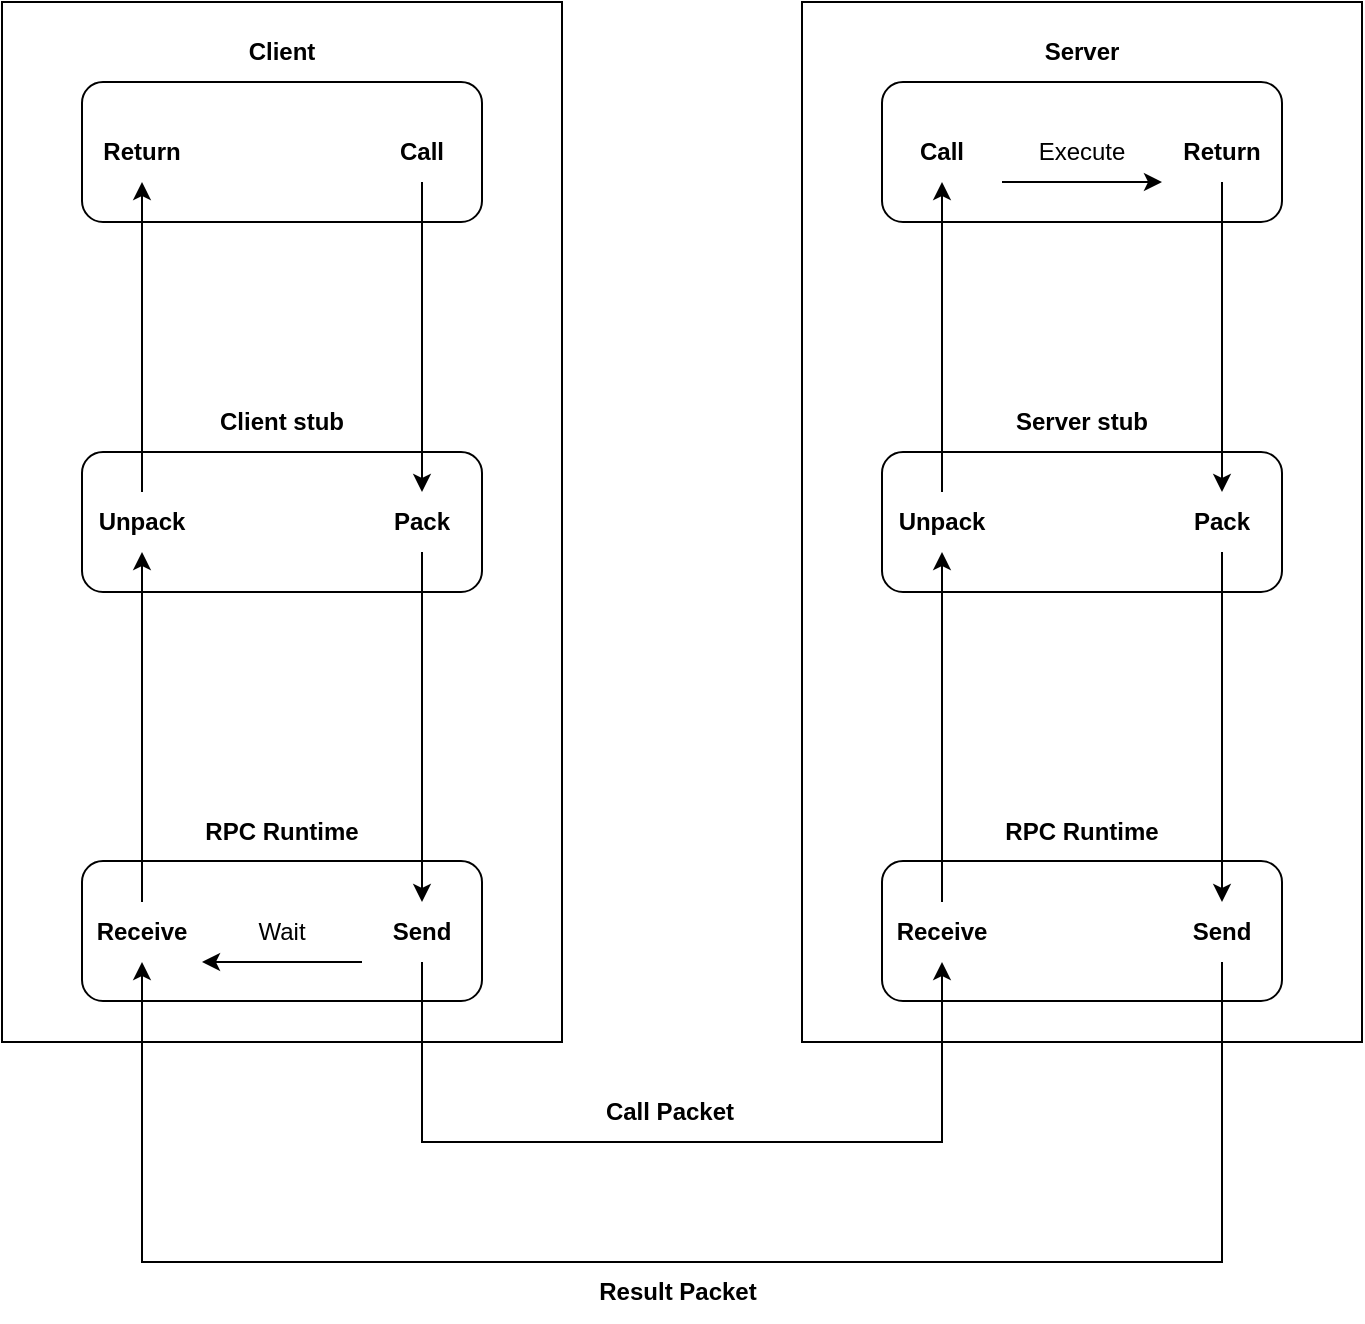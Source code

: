 <mxfile version="20.2.3" type="github">
  <diagram id="DQsNjmTBm-c8b4Gn2acZ" name="페이지-1">
    <mxGraphModel dx="1164" dy="1247" grid="1" gridSize="10" guides="1" tooltips="1" connect="1" arrows="1" fold="1" page="1" pageScale="1" pageWidth="827" pageHeight="1169" math="0" shadow="0">
      <root>
        <mxCell id="0" />
        <mxCell id="1" parent="0" />
        <mxCell id="6TkwJjiLcpU4wAceb9oj-1" value="" style="rounded=0;whiteSpace=wrap;html=1;" vertex="1" parent="1">
          <mxGeometry x="80" y="120" width="280" height="520" as="geometry" />
        </mxCell>
        <mxCell id="6TkwJjiLcpU4wAceb9oj-2" value="" style="rounded=0;whiteSpace=wrap;html=1;" vertex="1" parent="1">
          <mxGeometry x="480" y="120" width="280" height="520" as="geometry" />
        </mxCell>
        <mxCell id="6TkwJjiLcpU4wAceb9oj-3" value="" style="rounded=1;whiteSpace=wrap;html=1;" vertex="1" parent="1">
          <mxGeometry x="120" y="160" width="200" height="70" as="geometry" />
        </mxCell>
        <mxCell id="6TkwJjiLcpU4wAceb9oj-8" value="Client" style="text;html=1;strokeColor=none;fillColor=none;align=center;verticalAlign=middle;whiteSpace=wrap;rounded=0;fontStyle=1" vertex="1" parent="1">
          <mxGeometry x="190" y="130" width="60" height="30" as="geometry" />
        </mxCell>
        <mxCell id="6TkwJjiLcpU4wAceb9oj-9" value="Return" style="text;html=1;strokeColor=none;fillColor=none;align=center;verticalAlign=middle;whiteSpace=wrap;rounded=0;fontStyle=1" vertex="1" parent="1">
          <mxGeometry x="120" y="180" width="60" height="30" as="geometry" />
        </mxCell>
        <mxCell id="6TkwJjiLcpU4wAceb9oj-10" value="Call" style="text;html=1;strokeColor=none;fillColor=none;align=center;verticalAlign=middle;whiteSpace=wrap;rounded=0;fontStyle=1" vertex="1" parent="1">
          <mxGeometry x="260" y="180" width="60" height="30" as="geometry" />
        </mxCell>
        <mxCell id="6TkwJjiLcpU4wAceb9oj-11" value="" style="rounded=1;whiteSpace=wrap;html=1;" vertex="1" parent="1">
          <mxGeometry x="120" y="345" width="200" height="70" as="geometry" />
        </mxCell>
        <mxCell id="6TkwJjiLcpU4wAceb9oj-12" value="" style="rounded=1;whiteSpace=wrap;html=1;" vertex="1" parent="1">
          <mxGeometry x="120" y="549.5" width="200" height="70" as="geometry" />
        </mxCell>
        <mxCell id="6TkwJjiLcpU4wAceb9oj-13" value="" style="rounded=1;whiteSpace=wrap;html=1;" vertex="1" parent="1">
          <mxGeometry x="520" y="160" width="200" height="70" as="geometry" />
        </mxCell>
        <mxCell id="6TkwJjiLcpU4wAceb9oj-14" value="" style="rounded=1;whiteSpace=wrap;html=1;" vertex="1" parent="1">
          <mxGeometry x="520" y="345" width="200" height="70" as="geometry" />
        </mxCell>
        <mxCell id="6TkwJjiLcpU4wAceb9oj-15" value="" style="rounded=1;whiteSpace=wrap;html=1;" vertex="1" parent="1">
          <mxGeometry x="520" y="549.5" width="200" height="70" as="geometry" />
        </mxCell>
        <mxCell id="6TkwJjiLcpU4wAceb9oj-16" value="Unpack" style="text;html=1;strokeColor=none;fillColor=none;align=center;verticalAlign=middle;whiteSpace=wrap;rounded=0;fontStyle=1" vertex="1" parent="1">
          <mxGeometry x="120" y="365" width="60" height="30" as="geometry" />
        </mxCell>
        <mxCell id="6TkwJjiLcpU4wAceb9oj-17" value="Pack" style="text;html=1;strokeColor=none;fillColor=none;align=center;verticalAlign=middle;whiteSpace=wrap;rounded=0;fontStyle=1" vertex="1" parent="1">
          <mxGeometry x="260" y="365" width="60" height="30" as="geometry" />
        </mxCell>
        <mxCell id="6TkwJjiLcpU4wAceb9oj-18" value="Receive" style="text;html=1;strokeColor=none;fillColor=none;align=center;verticalAlign=middle;whiteSpace=wrap;rounded=0;fontStyle=1" vertex="1" parent="1">
          <mxGeometry x="120" y="570" width="60" height="30" as="geometry" />
        </mxCell>
        <mxCell id="6TkwJjiLcpU4wAceb9oj-19" value="Send" style="text;html=1;strokeColor=none;fillColor=none;align=center;verticalAlign=middle;whiteSpace=wrap;rounded=0;fontStyle=1" vertex="1" parent="1">
          <mxGeometry x="260" y="570" width="60" height="30" as="geometry" />
        </mxCell>
        <mxCell id="6TkwJjiLcpU4wAceb9oj-20" value="Receive" style="text;html=1;strokeColor=none;fillColor=none;align=center;verticalAlign=middle;whiteSpace=wrap;rounded=0;fontStyle=1" vertex="1" parent="1">
          <mxGeometry x="520" y="570" width="60" height="30" as="geometry" />
        </mxCell>
        <mxCell id="6TkwJjiLcpU4wAceb9oj-21" value="Send" style="text;html=1;strokeColor=none;fillColor=none;align=center;verticalAlign=middle;whiteSpace=wrap;rounded=0;fontStyle=1" vertex="1" parent="1">
          <mxGeometry x="660" y="570" width="60" height="30" as="geometry" />
        </mxCell>
        <mxCell id="6TkwJjiLcpU4wAceb9oj-22" value="Unpack" style="text;html=1;strokeColor=none;fillColor=none;align=center;verticalAlign=middle;whiteSpace=wrap;rounded=0;fontStyle=1" vertex="1" parent="1">
          <mxGeometry x="520" y="365" width="60" height="30" as="geometry" />
        </mxCell>
        <mxCell id="6TkwJjiLcpU4wAceb9oj-23" value="Pack" style="text;html=1;strokeColor=none;fillColor=none;align=center;verticalAlign=middle;whiteSpace=wrap;rounded=0;fontStyle=1" vertex="1" parent="1">
          <mxGeometry x="660" y="365" width="60" height="30" as="geometry" />
        </mxCell>
        <mxCell id="6TkwJjiLcpU4wAceb9oj-24" value="Call" style="text;html=1;strokeColor=none;fillColor=none;align=center;verticalAlign=middle;whiteSpace=wrap;rounded=0;fontStyle=1" vertex="1" parent="1">
          <mxGeometry x="520" y="180" width="60" height="30" as="geometry" />
        </mxCell>
        <mxCell id="6TkwJjiLcpU4wAceb9oj-25" value="Return" style="text;html=1;strokeColor=none;fillColor=none;align=center;verticalAlign=middle;whiteSpace=wrap;rounded=0;fontStyle=1" vertex="1" parent="1">
          <mxGeometry x="660" y="180" width="60" height="30" as="geometry" />
        </mxCell>
        <mxCell id="6TkwJjiLcpU4wAceb9oj-26" value="Client stub" style="text;html=1;strokeColor=none;fillColor=none;align=center;verticalAlign=middle;whiteSpace=wrap;rounded=0;fontStyle=1" vertex="1" parent="1">
          <mxGeometry x="185" y="315" width="70" height="30" as="geometry" />
        </mxCell>
        <mxCell id="6TkwJjiLcpU4wAceb9oj-27" value="RPC Runtime" style="text;html=1;strokeColor=none;fillColor=none;align=center;verticalAlign=middle;whiteSpace=wrap;rounded=0;fontStyle=1" vertex="1" parent="1">
          <mxGeometry x="180" y="519.5" width="80" height="30" as="geometry" />
        </mxCell>
        <mxCell id="6TkwJjiLcpU4wAceb9oj-28" value="Server" style="text;html=1;strokeColor=none;fillColor=none;align=center;verticalAlign=middle;whiteSpace=wrap;rounded=0;fontStyle=1" vertex="1" parent="1">
          <mxGeometry x="590" y="130" width="60" height="30" as="geometry" />
        </mxCell>
        <mxCell id="6TkwJjiLcpU4wAceb9oj-29" value="Server stub" style="text;html=1;strokeColor=none;fillColor=none;align=center;verticalAlign=middle;whiteSpace=wrap;rounded=0;fontStyle=1" vertex="1" parent="1">
          <mxGeometry x="585" y="315" width="70" height="30" as="geometry" />
        </mxCell>
        <mxCell id="6TkwJjiLcpU4wAceb9oj-30" value="RPC Runtime" style="text;html=1;strokeColor=none;fillColor=none;align=center;verticalAlign=middle;whiteSpace=wrap;rounded=0;fontStyle=1" vertex="1" parent="1">
          <mxGeometry x="580" y="519.5" width="80" height="30" as="geometry" />
        </mxCell>
        <mxCell id="6TkwJjiLcpU4wAceb9oj-31" value="" style="endArrow=classic;html=1;rounded=0;entryX=0.5;entryY=1;entryDx=0;entryDy=0;exitX=0.5;exitY=0;exitDx=0;exitDy=0;" edge="1" parent="1" source="6TkwJjiLcpU4wAceb9oj-16" target="6TkwJjiLcpU4wAceb9oj-9">
          <mxGeometry width="50" height="50" relative="1" as="geometry">
            <mxPoint x="390" y="640" as="sourcePoint" />
            <mxPoint x="440" y="590" as="targetPoint" />
          </mxGeometry>
        </mxCell>
        <mxCell id="6TkwJjiLcpU4wAceb9oj-32" value="" style="endArrow=classic;html=1;rounded=0;entryX=0.5;entryY=1;entryDx=0;entryDy=0;" edge="1" parent="1" source="6TkwJjiLcpU4wAceb9oj-18" target="6TkwJjiLcpU4wAceb9oj-16">
          <mxGeometry width="50" height="50" relative="1" as="geometry">
            <mxPoint x="390" y="640" as="sourcePoint" />
            <mxPoint x="440" y="590" as="targetPoint" />
          </mxGeometry>
        </mxCell>
        <mxCell id="6TkwJjiLcpU4wAceb9oj-33" value="" style="endArrow=classic;html=1;rounded=0;exitX=0.5;exitY=1;exitDx=0;exitDy=0;entryX=0.5;entryY=0;entryDx=0;entryDy=0;" edge="1" parent="1" source="6TkwJjiLcpU4wAceb9oj-10" target="6TkwJjiLcpU4wAceb9oj-17">
          <mxGeometry width="50" height="50" relative="1" as="geometry">
            <mxPoint x="390" y="640" as="sourcePoint" />
            <mxPoint x="440" y="590" as="targetPoint" />
          </mxGeometry>
        </mxCell>
        <mxCell id="6TkwJjiLcpU4wAceb9oj-34" value="" style="endArrow=classic;html=1;rounded=0;exitX=0.5;exitY=1;exitDx=0;exitDy=0;" edge="1" parent="1" source="6TkwJjiLcpU4wAceb9oj-17" target="6TkwJjiLcpU4wAceb9oj-19">
          <mxGeometry width="50" height="50" relative="1" as="geometry">
            <mxPoint x="390" y="640" as="sourcePoint" />
            <mxPoint x="440" y="590" as="targetPoint" />
          </mxGeometry>
        </mxCell>
        <mxCell id="6TkwJjiLcpU4wAceb9oj-35" value="" style="endArrow=classic;html=1;rounded=0;entryX=0.5;entryY=1;entryDx=0;entryDy=0;exitX=0.5;exitY=0;exitDx=0;exitDy=0;" edge="1" parent="1" source="6TkwJjiLcpU4wAceb9oj-22" target="6TkwJjiLcpU4wAceb9oj-24">
          <mxGeometry width="50" height="50" relative="1" as="geometry">
            <mxPoint x="390" y="640" as="sourcePoint" />
            <mxPoint x="440" y="590" as="targetPoint" />
          </mxGeometry>
        </mxCell>
        <mxCell id="6TkwJjiLcpU4wAceb9oj-36" value="" style="endArrow=classic;html=1;rounded=0;entryX=0.5;entryY=1;entryDx=0;entryDy=0;" edge="1" parent="1" source="6TkwJjiLcpU4wAceb9oj-20" target="6TkwJjiLcpU4wAceb9oj-22">
          <mxGeometry width="50" height="50" relative="1" as="geometry">
            <mxPoint x="390" y="640" as="sourcePoint" />
            <mxPoint x="440" y="590" as="targetPoint" />
          </mxGeometry>
        </mxCell>
        <mxCell id="6TkwJjiLcpU4wAceb9oj-37" value="" style="endArrow=classic;html=1;rounded=0;exitX=0.5;exitY=1;exitDx=0;exitDy=0;" edge="1" parent="1" source="6TkwJjiLcpU4wAceb9oj-25" target="6TkwJjiLcpU4wAceb9oj-23">
          <mxGeometry width="50" height="50" relative="1" as="geometry">
            <mxPoint x="390" y="640" as="sourcePoint" />
            <mxPoint x="440" y="590" as="targetPoint" />
          </mxGeometry>
        </mxCell>
        <mxCell id="6TkwJjiLcpU4wAceb9oj-38" value="" style="endArrow=classic;html=1;rounded=0;exitX=0.5;exitY=1;exitDx=0;exitDy=0;entryX=0.5;entryY=0;entryDx=0;entryDy=0;" edge="1" parent="1" source="6TkwJjiLcpU4wAceb9oj-23" target="6TkwJjiLcpU4wAceb9oj-21">
          <mxGeometry width="50" height="50" relative="1" as="geometry">
            <mxPoint x="390" y="640" as="sourcePoint" />
            <mxPoint x="440" y="590" as="targetPoint" />
          </mxGeometry>
        </mxCell>
        <mxCell id="6TkwJjiLcpU4wAceb9oj-39" value="" style="endArrow=classic;html=1;rounded=0;exitX=0.5;exitY=1;exitDx=0;exitDy=0;entryX=0.5;entryY=1;entryDx=0;entryDy=0;" edge="1" parent="1" source="6TkwJjiLcpU4wAceb9oj-19" target="6TkwJjiLcpU4wAceb9oj-20">
          <mxGeometry width="50" height="50" relative="1" as="geometry">
            <mxPoint x="390" y="640" as="sourcePoint" />
            <mxPoint x="440" y="590" as="targetPoint" />
            <Array as="points">
              <mxPoint x="290" y="690" />
              <mxPoint x="550" y="690" />
            </Array>
          </mxGeometry>
        </mxCell>
        <mxCell id="6TkwJjiLcpU4wAceb9oj-40" value="" style="endArrow=classic;html=1;rounded=0;exitX=0.5;exitY=1;exitDx=0;exitDy=0;entryX=0.5;entryY=1;entryDx=0;entryDy=0;" edge="1" parent="1" source="6TkwJjiLcpU4wAceb9oj-21" target="6TkwJjiLcpU4wAceb9oj-18">
          <mxGeometry width="50" height="50" relative="1" as="geometry">
            <mxPoint x="390" y="640" as="sourcePoint" />
            <mxPoint x="440" y="590" as="targetPoint" />
            <Array as="points">
              <mxPoint x="690" y="750" />
              <mxPoint x="150" y="750" />
            </Array>
          </mxGeometry>
        </mxCell>
        <mxCell id="6TkwJjiLcpU4wAceb9oj-41" value="Call Packet" style="text;html=1;strokeColor=none;fillColor=none;align=center;verticalAlign=middle;whiteSpace=wrap;rounded=0;fontStyle=1" vertex="1" parent="1">
          <mxGeometry x="376" y="660" width="76" height="30" as="geometry" />
        </mxCell>
        <mxCell id="6TkwJjiLcpU4wAceb9oj-42" value="Result Packet" style="text;html=1;strokeColor=none;fillColor=none;align=center;verticalAlign=middle;whiteSpace=wrap;rounded=0;fontStyle=1" vertex="1" parent="1">
          <mxGeometry x="376" y="750" width="84" height="30" as="geometry" />
        </mxCell>
        <mxCell id="6TkwJjiLcpU4wAceb9oj-43" value="" style="endArrow=classic;html=1;rounded=0;exitX=0;exitY=1;exitDx=0;exitDy=0;entryX=1;entryY=1;entryDx=0;entryDy=0;" edge="1" parent="1" source="6TkwJjiLcpU4wAceb9oj-19" target="6TkwJjiLcpU4wAceb9oj-18">
          <mxGeometry width="50" height="50" relative="1" as="geometry">
            <mxPoint x="390" y="630" as="sourcePoint" />
            <mxPoint x="440" y="580" as="targetPoint" />
          </mxGeometry>
        </mxCell>
        <mxCell id="6TkwJjiLcpU4wAceb9oj-44" value="Wait" style="text;html=1;strokeColor=none;fillColor=none;align=center;verticalAlign=middle;whiteSpace=wrap;rounded=0;" vertex="1" parent="1">
          <mxGeometry x="190" y="570" width="60" height="30" as="geometry" />
        </mxCell>
        <mxCell id="6TkwJjiLcpU4wAceb9oj-45" value="" style="endArrow=classic;html=1;rounded=0;exitX=1;exitY=1;exitDx=0;exitDy=0;entryX=0;entryY=1;entryDx=0;entryDy=0;" edge="1" parent="1" source="6TkwJjiLcpU4wAceb9oj-24" target="6TkwJjiLcpU4wAceb9oj-25">
          <mxGeometry width="50" height="50" relative="1" as="geometry">
            <mxPoint x="390" y="630" as="sourcePoint" />
            <mxPoint x="440" y="580" as="targetPoint" />
          </mxGeometry>
        </mxCell>
        <mxCell id="6TkwJjiLcpU4wAceb9oj-46" value="Execute" style="text;html=1;strokeColor=none;fillColor=none;align=center;verticalAlign=middle;whiteSpace=wrap;rounded=0;" vertex="1" parent="1">
          <mxGeometry x="590" y="180" width="60" height="30" as="geometry" />
        </mxCell>
      </root>
    </mxGraphModel>
  </diagram>
</mxfile>

